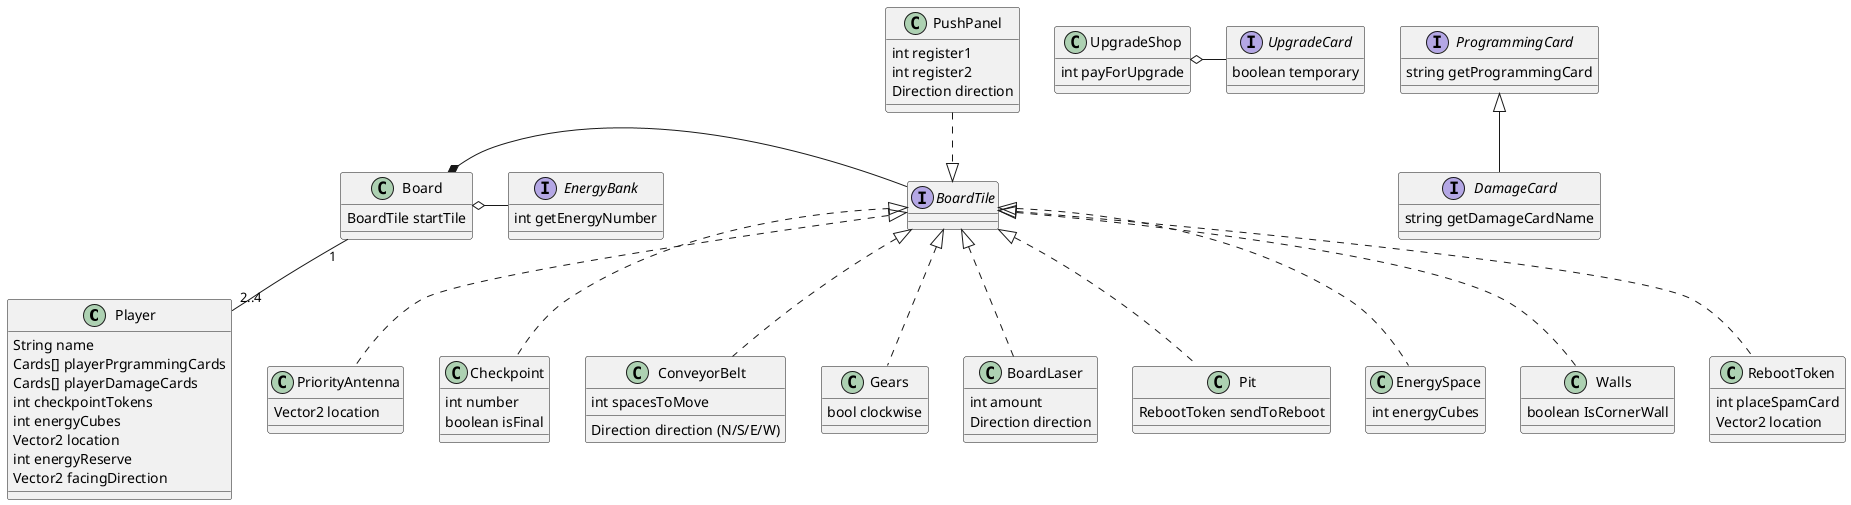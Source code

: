 @startuml

class Player {
    String name
    Cards[] playerPrgrammingCards
    Cards[] playerDamageCards
    int checkpointTokens
    int energyCubes
    Vector2 location
    int energyReserve
    Vector2 facingDirection 
}

class Board {
    BoardTile startTile
}
Board *- BoardTile
Board "1" -- "2..4" Player

interface BoardTile { }

interface EnergyBank {
    int getEnergyNumber
}
Board o- EnergyBank

class RebootToken implements BoardTile {
    int placeSpamCard
    Vector2 location
}
class PriorityAntenna implements BoardTile {
    Vector2 location
 }
class Checkpoint implements BoardTile {
    int number
    boolean isFinal
}
class ConveyorBelt implements BoardTile {
    int spacesToMove
    Direction direction (N/S/E/W)
}
class PushPanel {
    int register1
    int register2
    Direction direction
}
BoardTile <|.up. PushPanel
class Gears implements BoardTile {
    bool clockwise
}
class BoardLaser implements BoardTile {
    int amount
    Direction direction
}
class Pit implements BoardTile {
    RebootToken sendToReboot
}
class EnergySpace implements BoardTile {
    int energyCubes
}
class Walls implements BoardTile {
    boolean IsCornerWall
}

class UpgradeShop { 
    int payForUpgrade
}
UpgradeShop o- UpgradeCard

interface ProgrammingCard { 
    string getProgrammingCard
}
interface DamageCard implements ProgrammingCard { 
    string getDamageCardName
}
interface UpgradeCard { 
    boolean temporary
}

@enduml